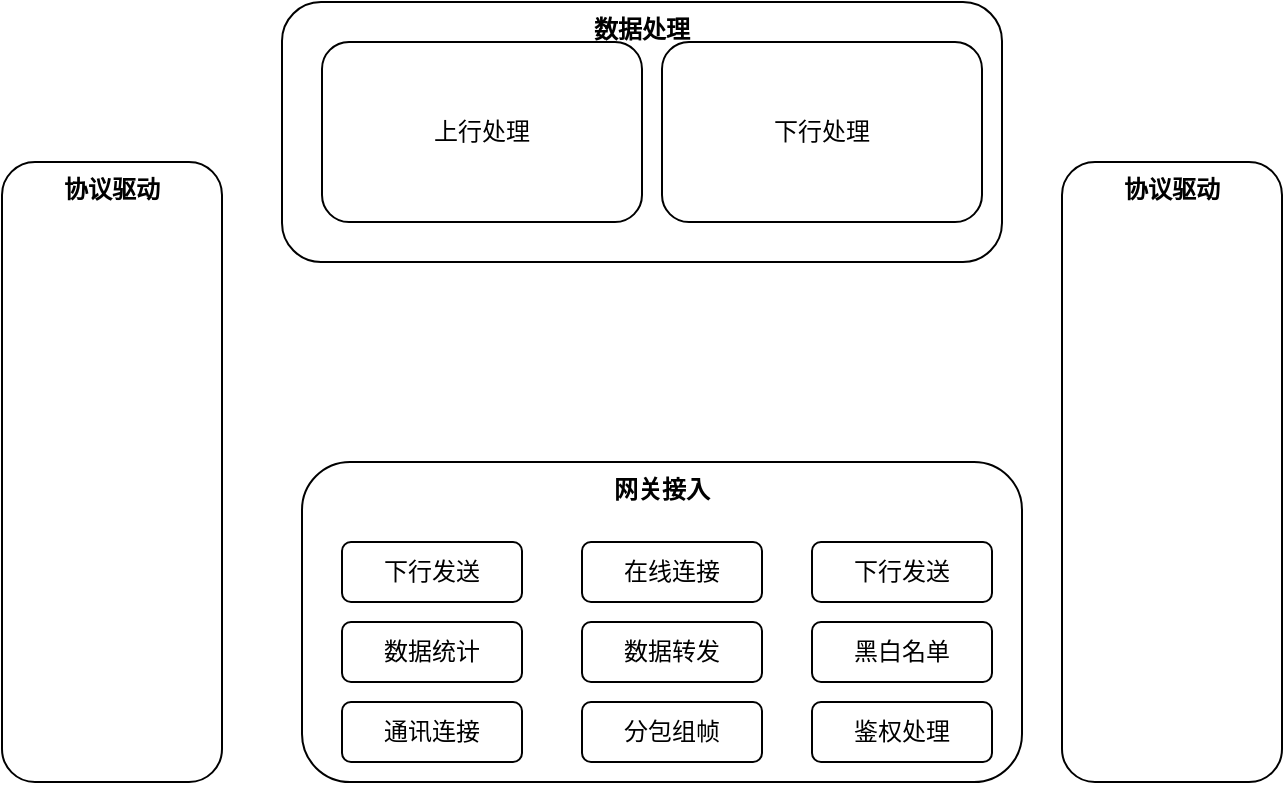 <mxfile version="21.6.5" type="github">
  <diagram id="tl8KdTMLcbwBXlCz1rqT" name="Page-1">
    <mxGraphModel dx="739" dy="425" grid="1" gridSize="10" guides="1" tooltips="1" connect="1" arrows="1" fold="1" page="1" pageScale="1" pageWidth="827" pageHeight="1169" math="0" shadow="0">
      <root>
        <mxCell id="0" />
        <mxCell id="1" parent="0" />
        <mxCell id="ABtF27ToQKTDoKfIrqzG-1" value="&lt;b&gt;网关接入&lt;/b&gt;" style="rounded=1;whiteSpace=wrap;html=1;verticalAlign=top;" vertex="1" parent="1">
          <mxGeometry x="280" y="240" width="360" height="160" as="geometry" />
        </mxCell>
        <mxCell id="ABtF27ToQKTDoKfIrqzG-5" value="&lt;b&gt;数据处理&lt;/b&gt;" style="rounded=1;whiteSpace=wrap;html=1;align=center;verticalAlign=top;" vertex="1" parent="1">
          <mxGeometry x="270" y="10" width="360" height="130" as="geometry" />
        </mxCell>
        <mxCell id="ABtF27ToQKTDoKfIrqzG-7" value="&lt;b&gt;协议驱动&lt;/b&gt;" style="rounded=1;whiteSpace=wrap;html=1;verticalAlign=top;" vertex="1" parent="1">
          <mxGeometry x="130" y="90" width="110" height="310" as="geometry" />
        </mxCell>
        <mxCell id="ABtF27ToQKTDoKfIrqzG-17" value="&lt;b&gt;协议驱动&lt;/b&gt;" style="rounded=1;whiteSpace=wrap;html=1;verticalAlign=top;" vertex="1" parent="1">
          <mxGeometry x="660" y="90" width="110" height="310" as="geometry" />
        </mxCell>
        <mxCell id="ABtF27ToQKTDoKfIrqzG-23" value="通讯连接" style="rounded=1;whiteSpace=wrap;html=1;" vertex="1" parent="1">
          <mxGeometry x="300" y="360" width="90" height="30" as="geometry" />
        </mxCell>
        <mxCell id="ABtF27ToQKTDoKfIrqzG-24" value="鉴权处理" style="rounded=1;whiteSpace=wrap;html=1;" vertex="1" parent="1">
          <mxGeometry x="535" y="360" width="90" height="30" as="geometry" />
        </mxCell>
        <mxCell id="ABtF27ToQKTDoKfIrqzG-25" value="黑白名单" style="rounded=1;whiteSpace=wrap;html=1;" vertex="1" parent="1">
          <mxGeometry x="535" y="320" width="90" height="30" as="geometry" />
        </mxCell>
        <mxCell id="ABtF27ToQKTDoKfIrqzG-26" value="数据统计" style="rounded=1;whiteSpace=wrap;html=1;" vertex="1" parent="1">
          <mxGeometry x="300" y="320" width="90" height="30" as="geometry" />
        </mxCell>
        <mxCell id="ABtF27ToQKTDoKfIrqzG-27" value="数据转发" style="rounded=1;whiteSpace=wrap;html=1;" vertex="1" parent="1">
          <mxGeometry x="420" y="320" width="90" height="30" as="geometry" />
        </mxCell>
        <mxCell id="ABtF27ToQKTDoKfIrqzG-28" value="分包组帧" style="rounded=1;whiteSpace=wrap;html=1;" vertex="1" parent="1">
          <mxGeometry x="420" y="360" width="90" height="30" as="geometry" />
        </mxCell>
        <mxCell id="ABtF27ToQKTDoKfIrqzG-30" value="上行处理" style="rounded=1;whiteSpace=wrap;html=1;" vertex="1" parent="1">
          <mxGeometry x="290" y="30" width="160" height="90" as="geometry" />
        </mxCell>
        <mxCell id="ABtF27ToQKTDoKfIrqzG-31" value="下行处理" style="rounded=1;whiteSpace=wrap;html=1;" vertex="1" parent="1">
          <mxGeometry x="460" y="30" width="160" height="90" as="geometry" />
        </mxCell>
        <mxCell id="ABtF27ToQKTDoKfIrqzG-34" value="下行发送" style="rounded=1;whiteSpace=wrap;html=1;" vertex="1" parent="1">
          <mxGeometry x="300" y="280" width="90" height="30" as="geometry" />
        </mxCell>
        <mxCell id="ABtF27ToQKTDoKfIrqzG-35" value="在线连接" style="rounded=1;whiteSpace=wrap;html=1;" vertex="1" parent="1">
          <mxGeometry x="420" y="280" width="90" height="30" as="geometry" />
        </mxCell>
        <mxCell id="ABtF27ToQKTDoKfIrqzG-36" value="下行发送" style="rounded=1;whiteSpace=wrap;html=1;" vertex="1" parent="1">
          <mxGeometry x="535" y="280" width="90" height="30" as="geometry" />
        </mxCell>
      </root>
    </mxGraphModel>
  </diagram>
</mxfile>

